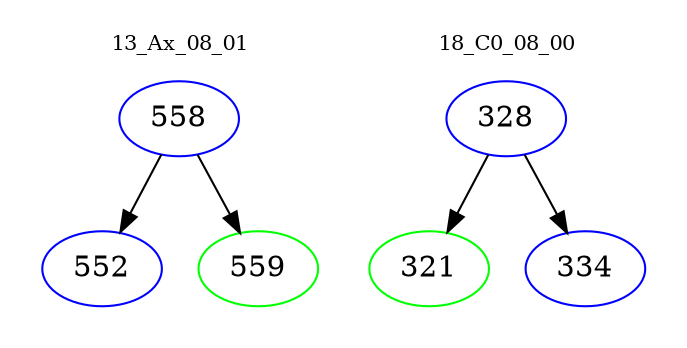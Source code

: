 digraph{
subgraph cluster_0 {
color = white
label = "13_Ax_08_01";
fontsize=10;
T0_558 [label="558", color="blue"]
T0_558 -> T0_552 [color="black"]
T0_552 [label="552", color="blue"]
T0_558 -> T0_559 [color="black"]
T0_559 [label="559", color="green"]
}
subgraph cluster_1 {
color = white
label = "18_C0_08_00";
fontsize=10;
T1_328 [label="328", color="blue"]
T1_328 -> T1_321 [color="black"]
T1_321 [label="321", color="green"]
T1_328 -> T1_334 [color="black"]
T1_334 [label="334", color="blue"]
}
}
